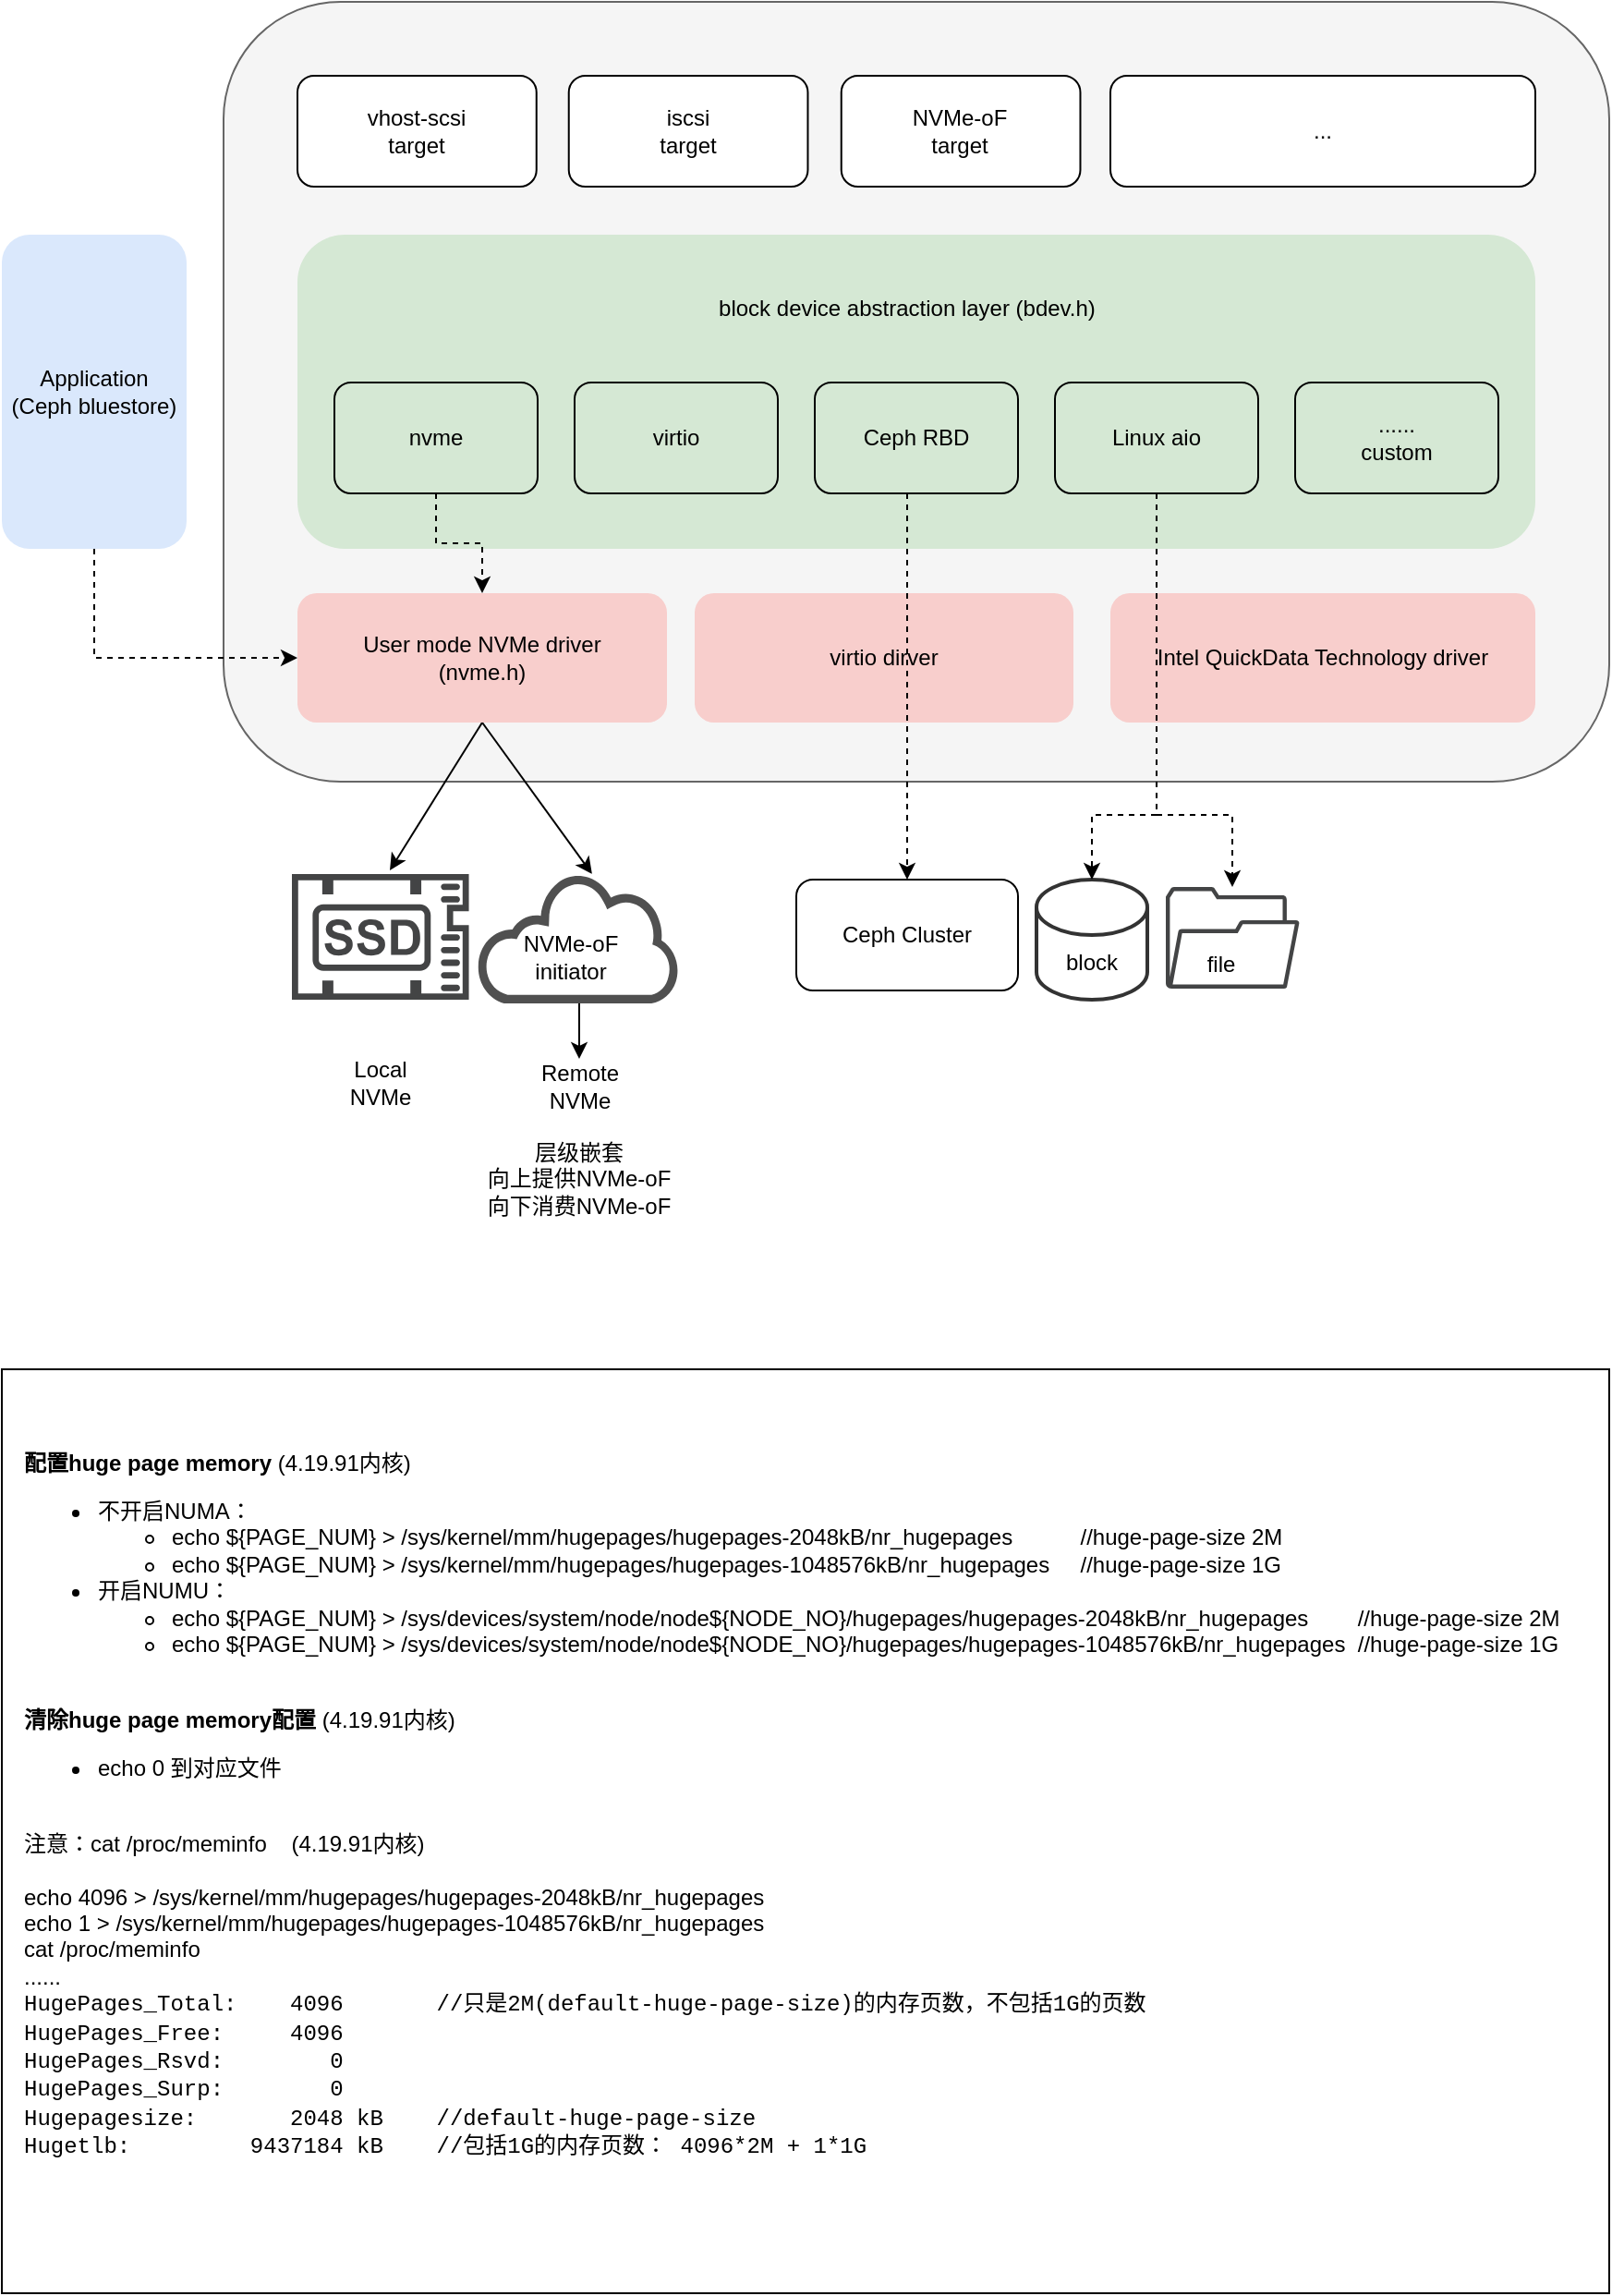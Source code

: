<mxfile version="24.0.1" type="device" pages="2">
  <diagram name="architecture" id="XyBNHwru3BwqyAiF1gi5">
    <mxGraphModel dx="991" dy="1003" grid="1" gridSize="10" guides="1" tooltips="1" connect="1" arrows="1" fold="1" page="1" pageScale="1" pageWidth="850" pageHeight="1100" math="0" shadow="0">
      <root>
        <mxCell id="0" />
        <mxCell id="1" parent="0" />
        <mxCell id="jQAvwdtzJW8u31R7sb9V-1" value="" style="rounded=1;whiteSpace=wrap;html=1;fillColor=#f5f5f5;fontColor=#333333;strokeColor=#666666;" parent="1" vertex="1">
          <mxGeometry x="1400" y="70" width="750" height="422" as="geometry" />
        </mxCell>
        <mxCell id="jQAvwdtzJW8u31R7sb9V-4" value="block" style="shape=cylinder3;whiteSpace=wrap;html=1;boundedLbl=1;backgroundOutline=1;size=15;strokeWidth=2;strokeColor=#333333;" parent="1" vertex="1">
          <mxGeometry x="1840" y="545" width="60" height="65" as="geometry" />
        </mxCell>
        <mxCell id="jQAvwdtzJW8u31R7sb9V-5" value="" style="sketch=0;pointerEvents=1;shadow=0;dashed=0;html=1;strokeColor=none;fillColor=#505050;labelPosition=center;verticalLabelPosition=bottom;outlineConnect=0;verticalAlign=top;align=center;shape=mxgraph.office.clouds.cloud;" parent="1" vertex="1">
          <mxGeometry x="1537.5" y="542" width="110" height="70" as="geometry" />
        </mxCell>
        <mxCell id="jQAvwdtzJW8u31R7sb9V-8" value="NVMe-oF&lt;br&gt;initiator" style="text;html=1;strokeColor=none;fillColor=none;align=center;verticalAlign=middle;whiteSpace=wrap;rounded=0;" parent="1" vertex="1">
          <mxGeometry x="1557.5" y="572" width="60" height="30" as="geometry" />
        </mxCell>
        <mxCell id="jQAvwdtzJW8u31R7sb9V-9" value="Remote&lt;br style=&quot;border-color: var(--border-color);&quot;&gt;NVMe" style="text;html=1;strokeColor=none;fillColor=none;align=center;verticalAlign=middle;whiteSpace=wrap;rounded=0;" parent="1" vertex="1">
          <mxGeometry x="1562.5" y="642" width="60" height="30" as="geometry" />
        </mxCell>
        <mxCell id="jQAvwdtzJW8u31R7sb9V-11" value="vhost-scsi&lt;br&gt;target" style="rounded=1;whiteSpace=wrap;html=1;" parent="1" vertex="1">
          <mxGeometry x="1440" y="110" width="129.37" height="60" as="geometry" />
        </mxCell>
        <mxCell id="jQAvwdtzJW8u31R7sb9V-18" value="" style="endArrow=classic;html=1;rounded=0;exitX=0.5;exitY=1;exitDx=0;exitDy=0;" parent="1" source="jQAvwdtzJW8u31R7sb9V-26" edge="1">
          <mxGeometry width="50" height="50" relative="1" as="geometry">
            <mxPoint x="1505" y="460" as="sourcePoint" />
            <mxPoint x="1490" y="540" as="targetPoint" />
          </mxGeometry>
        </mxCell>
        <mxCell id="jQAvwdtzJW8u31R7sb9V-20" value="" style="endArrow=classic;html=1;rounded=0;exitX=0.5;exitY=1;exitDx=0;exitDy=0;entryX=0.563;entryY=-0.001;entryDx=0;entryDy=0;entryPerimeter=0;" parent="1" source="jQAvwdtzJW8u31R7sb9V-26" target="jQAvwdtzJW8u31R7sb9V-5" edge="1">
          <mxGeometry width="50" height="50" relative="1" as="geometry">
            <mxPoint x="1505" y="460" as="sourcePoint" />
            <mxPoint x="1720" y="560" as="targetPoint" />
          </mxGeometry>
        </mxCell>
        <mxCell id="jQAvwdtzJW8u31R7sb9V-21" value="" style="endArrow=classic;html=1;rounded=0;entryX=0.5;entryY=0;entryDx=0;entryDy=0;entryPerimeter=0;" parent="1" source="jQAvwdtzJW8u31R7sb9V-5" target="jQAvwdtzJW8u31R7sb9V-9" edge="1">
          <mxGeometry width="50" height="50" relative="1" as="geometry">
            <mxPoint x="1642.5" y="662" as="sourcePoint" />
            <mxPoint x="1587.5" y="642" as="targetPoint" />
          </mxGeometry>
        </mxCell>
        <mxCell id="jQAvwdtzJW8u31R7sb9V-24" value="层级嵌套&lt;br&gt;向上提供NVMe-oF&lt;br&gt;向下消费NVMe-oF" style="text;html=1;strokeColor=none;fillColor=none;align=center;verticalAlign=middle;whiteSpace=wrap;rounded=0;" parent="1" vertex="1">
          <mxGeometry x="1500" y="692" width="185" height="30" as="geometry" />
        </mxCell>
        <mxCell id="jQAvwdtzJW8u31R7sb9V-25" value="" style="rounded=1;whiteSpace=wrap;html=1;strokeColor=none;fillColor=#d5e8d4;" parent="1" vertex="1">
          <mxGeometry x="1440" y="196" width="670" height="170" as="geometry" />
        </mxCell>
        <mxCell id="jQAvwdtzJW8u31R7sb9V-26" value="" style="rounded=1;whiteSpace=wrap;html=1;fillColor=#f8cecc;strokeColor=none;" parent="1" vertex="1">
          <mxGeometry x="1440" y="390" width="200" height="70" as="geometry" />
        </mxCell>
        <mxCell id="jQAvwdtzJW8u31R7sb9V-35" value="iscsi&lt;br&gt;target" style="rounded=1;whiteSpace=wrap;html=1;" parent="1" vertex="1">
          <mxGeometry x="1586.87" y="110" width="129.37" height="60" as="geometry" />
        </mxCell>
        <mxCell id="jQAvwdtzJW8u31R7sb9V-37" value="NVMe-oF&lt;br&gt;target" style="rounded=1;whiteSpace=wrap;html=1;" parent="1" vertex="1">
          <mxGeometry x="1734.37" y="110" width="129.37" height="60" as="geometry" />
        </mxCell>
        <mxCell id="jQAvwdtzJW8u31R7sb9V-38" value="..." style="rounded=1;whiteSpace=wrap;html=1;" parent="1" vertex="1">
          <mxGeometry x="1880" y="110" width="230" height="60" as="geometry" />
        </mxCell>
        <mxCell id="jQAvwdtzJW8u31R7sb9V-40" value="block device abstraction layer (bdev.h)" style="text;html=1;strokeColor=none;fillColor=none;align=center;verticalAlign=middle;whiteSpace=wrap;rounded=0;" parent="1" vertex="1">
          <mxGeometry x="1630" y="216" width="280" height="40" as="geometry" />
        </mxCell>
        <mxCell id="jQAvwdtzJW8u31R7sb9V-42" value="nvme" style="rounded=1;whiteSpace=wrap;html=1;fillColor=none;" parent="1" vertex="1">
          <mxGeometry x="1460" y="276" width="110" height="60" as="geometry" />
        </mxCell>
        <mxCell id="jQAvwdtzJW8u31R7sb9V-44" value="virtio" style="rounded=1;whiteSpace=wrap;html=1;fillColor=none;" parent="1" vertex="1">
          <mxGeometry x="1590" y="276" width="110" height="60" as="geometry" />
        </mxCell>
        <mxCell id="jQAvwdtzJW8u31R7sb9V-45" value="Ceph RBD" style="rounded=1;whiteSpace=wrap;html=1;fillColor=none;" parent="1" vertex="1">
          <mxGeometry x="1720" y="276" width="110" height="60" as="geometry" />
        </mxCell>
        <mxCell id="jQAvwdtzJW8u31R7sb9V-46" value="Linux aio" style="rounded=1;whiteSpace=wrap;html=1;fillColor=none;" parent="1" vertex="1">
          <mxGeometry x="1850" y="276" width="110" height="60" as="geometry" />
        </mxCell>
        <mxCell id="jQAvwdtzJW8u31R7sb9V-47" value="......&lt;br&gt;custom" style="rounded=1;whiteSpace=wrap;html=1;fillColor=none;" parent="1" vertex="1">
          <mxGeometry x="1980" y="276" width="110" height="60" as="geometry" />
        </mxCell>
        <mxCell id="jQAvwdtzJW8u31R7sb9V-49" value="User mode NVMe driver&lt;br&gt;(nvme.h)" style="text;html=1;strokeColor=none;fillColor=none;align=center;verticalAlign=middle;whiteSpace=wrap;rounded=0;" parent="1" vertex="1">
          <mxGeometry x="1460" y="405" width="160" height="40" as="geometry" />
        </mxCell>
        <mxCell id="jQAvwdtzJW8u31R7sb9V-52" value="virtio dirver" style="rounded=1;whiteSpace=wrap;html=1;fillColor=#f8cecc;strokeColor=none;" parent="1" vertex="1">
          <mxGeometry x="1655" y="390" width="205" height="70" as="geometry" />
        </mxCell>
        <mxCell id="jQAvwdtzJW8u31R7sb9V-55" value="Intel QuickData Technology driver" style="rounded=1;whiteSpace=wrap;html=1;fillColor=#f8cecc;strokeColor=none;" parent="1" vertex="1">
          <mxGeometry x="1880" y="390" width="230" height="70" as="geometry" />
        </mxCell>
        <mxCell id="jQAvwdtzJW8u31R7sb9V-56" value="Application&lt;br&gt;(Ceph bluestore)" style="rounded=1;whiteSpace=wrap;html=1;strokeColor=none;fillColor=#dae8fc;" parent="1" vertex="1">
          <mxGeometry x="1280" y="196" width="100" height="170" as="geometry" />
        </mxCell>
        <mxCell id="oO4p09B2_ZCkZRBM7xXJ-1" value="" style="endArrow=classic;html=1;rounded=0;exitX=0.5;exitY=1;exitDx=0;exitDy=0;entryX=0;entryY=0.5;entryDx=0;entryDy=0;edgeStyle=orthogonalEdgeStyle;dashed=1;" parent="1" source="jQAvwdtzJW8u31R7sb9V-56" target="jQAvwdtzJW8u31R7sb9V-26" edge="1">
          <mxGeometry width="50" height="50" relative="1" as="geometry">
            <mxPoint x="2070" y="550" as="sourcePoint" />
            <mxPoint x="2120" y="500" as="targetPoint" />
          </mxGeometry>
        </mxCell>
        <mxCell id="oO4p09B2_ZCkZRBM7xXJ-54" value="" style="endArrow=classic;html=1;rounded=0;edgeStyle=elbowEdgeStyle;entryX=0.5;entryY=0;entryDx=0;entryDy=0;dashed=1;" parent="1" source="jQAvwdtzJW8u31R7sb9V-45" target="oO4p09B2_ZCkZRBM7xXJ-55" edge="1">
          <mxGeometry width="50" height="50" relative="1" as="geometry">
            <mxPoint x="1550" y="470" as="sourcePoint" />
            <mxPoint x="1775" y="550" as="targetPoint" />
          </mxGeometry>
        </mxCell>
        <mxCell id="oO4p09B2_ZCkZRBM7xXJ-55" value="Ceph Cluster" style="rounded=1;whiteSpace=wrap;html=1;" parent="1" vertex="1">
          <mxGeometry x="1710" y="545" width="120" height="60" as="geometry" />
        </mxCell>
        <mxCell id="fuNj_pFsA5pw7erDbpY9-1" value="" style="endArrow=classic;html=1;rounded=0;exitX=0.5;exitY=1;exitDx=0;exitDy=0;entryX=0.5;entryY=0;entryDx=0;entryDy=0;edgeStyle=orthogonalEdgeStyle;dashed=1;" parent="1" source="jQAvwdtzJW8u31R7sb9V-42" target="jQAvwdtzJW8u31R7sb9V-26" edge="1">
          <mxGeometry width="50" height="50" relative="1" as="geometry">
            <mxPoint x="1340" y="376" as="sourcePoint" />
            <mxPoint x="1450" y="435" as="targetPoint" />
          </mxGeometry>
        </mxCell>
        <mxCell id="Uk5aUtqiOIjdoUGB2MI4-1" value="&lt;b&gt;配置huge page memory&amp;nbsp;&lt;/b&gt;(4.19.91内核)&lt;br&gt;&lt;ul&gt;&lt;li&gt;不开启NUMA：&lt;/li&gt;&lt;ul&gt;&lt;li&gt;echo ${PAGE_NUM} &amp;gt;&amp;nbsp;/sys/kernel/mm/hugepages/hugepages-2048kB/nr_hugepages&amp;nbsp; &amp;nbsp; &amp;nbsp; &amp;nbsp; &amp;nbsp; &amp;nbsp;//huge-page-size 2M&lt;/li&gt;&lt;li&gt;echo ${PAGE_NUM} &amp;gt;&amp;nbsp;/sys/kernel/mm/hugepages/hugepages-1048576kB/nr_hugepages&amp;nbsp; &amp;nbsp; &amp;nbsp;//huge-page-size 1G&lt;/li&gt;&lt;/ul&gt;&lt;li&gt;开启NUMU：&lt;/li&gt;&lt;ul&gt;&lt;li&gt;echo ${PAGE_NUM} &amp;gt;&amp;nbsp;/sys/devices/system/node/node${NODE_NO}/hugepages/hugepages-2048kB/nr_hugepages&amp;nbsp; &amp;nbsp; &amp;nbsp; &amp;nbsp; //huge-page-size 2M&lt;/li&gt;&lt;li&gt;echo ${PAGE_NUM} &amp;gt;&amp;nbsp;/sys/devices/system/node/node${NODE_NO}/hugepages/hugepages-1048576kB/nr_hugepages&amp;nbsp; //huge-page-size 1G&lt;/li&gt;&lt;/ul&gt;&lt;/ul&gt;&lt;br&gt;&lt;b&gt;清除huge page memory配置&amp;nbsp;&lt;/b&gt;(4.19.91内核)&lt;br&gt;&lt;ul&gt;&lt;li&gt;echo 0 到对应文件&lt;/li&gt;&lt;/ul&gt;&lt;div&gt;&lt;br&gt;&lt;/div&gt;&lt;div&gt;注意：cat /proc/meminfo&amp;nbsp; &amp;nbsp; (4.19.91内核)&lt;/div&gt;&lt;div&gt;&lt;br&gt;&lt;/div&gt;&lt;div&gt;&lt;div&gt;echo 4096 &amp;gt; /sys/kernel/mm/hugepages/hugepages-2048kB/nr_hugepages&lt;/div&gt;&lt;div&gt;echo 1 &amp;gt; /sys/kernel/mm/hugepages/hugepages-1048576kB/nr_hugepages&lt;/div&gt;&lt;/div&gt;&lt;div&gt;cat /proc/meminfo&lt;br&gt;&lt;/div&gt;&lt;div&gt;......&lt;/div&gt;&lt;div&gt;&lt;div&gt;&lt;font face=&quot;Courier New&quot;&gt;HugePages_Total:&amp;nbsp; &amp;nbsp; 4096&amp;nbsp; &amp;nbsp; &amp;nbsp; &amp;nbsp;//只是2M(default-huge-page-size)的内存页数，不包括1G的页数&lt;/font&gt;&lt;/div&gt;&lt;div&gt;&lt;font face=&quot;Courier New&quot;&gt;HugePages_Free:&amp;nbsp; &amp;nbsp; &amp;nbsp;4096&lt;/font&gt;&lt;/div&gt;&lt;div&gt;&lt;font face=&quot;Courier New&quot;&gt;HugePages_Rsvd:&amp;nbsp; &amp;nbsp; &amp;nbsp; &amp;nbsp; 0&lt;/font&gt;&lt;/div&gt;&lt;div&gt;&lt;font face=&quot;Courier New&quot;&gt;HugePages_Surp:&amp;nbsp; &amp;nbsp; &amp;nbsp; &amp;nbsp; 0&lt;/font&gt;&lt;/div&gt;&lt;div&gt;&lt;font face=&quot;Courier New&quot;&gt;Hugepagesize:&amp;nbsp; &amp;nbsp; &amp;nbsp; &amp;nbsp;2048 kB&amp;nbsp; &amp;nbsp; //default-huge-page-size&lt;/font&gt;&lt;/div&gt;&lt;div&gt;&lt;font face=&quot;Courier New&quot;&gt;Hugetlb:&amp;nbsp; &amp;nbsp; &amp;nbsp; &amp;nbsp; &amp;nbsp;9437184 kB&amp;nbsp; &amp;nbsp; //包括1G的内存页数： 4096*2M + 1*1G&lt;/font&gt;&lt;/div&gt;&lt;/div&gt;&lt;div&gt;&lt;br&gt;&lt;/div&gt;&lt;div&gt;&lt;br&gt;&lt;/div&gt;" style="text;html=1;align=left;verticalAlign=middle;whiteSpace=wrap;rounded=0;spacingLeft=10;spacingRight=10;fillColor=default;strokeColor=default;" parent="1" vertex="1">
          <mxGeometry x="1280" y="810" width="870" height="500" as="geometry" />
        </mxCell>
        <mxCell id="jdJbd6jIOT8DpHy5ztZX-1" value="" style="sketch=0;pointerEvents=1;shadow=0;dashed=0;html=1;strokeColor=none;fillColor=#434445;aspect=fixed;labelPosition=center;verticalLabelPosition=bottom;verticalAlign=top;align=center;outlineConnect=0;shape=mxgraph.vvd.ssd;" parent="1" vertex="1">
          <mxGeometry x="1437" y="542" width="95.77" height="68" as="geometry" />
        </mxCell>
        <mxCell id="jdJbd6jIOT8DpHy5ztZX-2" value="Local&lt;br style=&quot;border-color: var(--border-color);&quot;&gt;NVMe" style="text;html=1;strokeColor=none;fillColor=none;align=center;verticalAlign=middle;whiteSpace=wrap;rounded=0;" parent="1" vertex="1">
          <mxGeometry x="1454.89" y="640" width="60" height="30" as="geometry" />
        </mxCell>
        <mxCell id="jdJbd6jIOT8DpHy5ztZX-3" value="" style="sketch=0;pointerEvents=1;shadow=0;dashed=0;html=1;strokeColor=none;fillColor=#434445;aspect=fixed;labelPosition=center;verticalLabelPosition=bottom;verticalAlign=top;align=center;outlineConnect=0;shape=mxgraph.vvd.folder;" parent="1" vertex="1">
          <mxGeometry x="1910" y="549" width="72.37" height="55" as="geometry" />
        </mxCell>
        <mxCell id="jdJbd6jIOT8DpHy5ztZX-4" value="file" style="text;html=1;strokeColor=none;fillColor=none;align=center;verticalAlign=middle;whiteSpace=wrap;rounded=0;" parent="1" vertex="1">
          <mxGeometry x="1910" y="576" width="60" height="30" as="geometry" />
        </mxCell>
        <mxCell id="jdJbd6jIOT8DpHy5ztZX-5" value="" style="endArrow=classic;html=1;rounded=0;entryX=0.5;entryY=0;entryDx=0;entryDy=0;dashed=1;exitX=0.5;exitY=1;exitDx=0;exitDy=0;entryPerimeter=0;edgeStyle=orthogonalEdgeStyle;" parent="1" source="jQAvwdtzJW8u31R7sb9V-46" target="jQAvwdtzJW8u31R7sb9V-4" edge="1">
          <mxGeometry width="50" height="50" relative="1" as="geometry">
            <mxPoint x="1780" y="346" as="sourcePoint" />
            <mxPoint x="1780" y="555" as="targetPoint" />
            <Array as="points">
              <mxPoint x="1905" y="510" />
              <mxPoint x="1870" y="510" />
            </Array>
          </mxGeometry>
        </mxCell>
        <mxCell id="jdJbd6jIOT8DpHy5ztZX-7" value="" style="endArrow=classic;html=1;rounded=0;dashed=1;exitX=0.5;exitY=1;exitDx=0;exitDy=0;edgeStyle=orthogonalEdgeStyle;" parent="1" source="jQAvwdtzJW8u31R7sb9V-46" target="jdJbd6jIOT8DpHy5ztZX-3" edge="1">
          <mxGeometry width="50" height="50" relative="1" as="geometry">
            <mxPoint x="1915" y="346" as="sourcePoint" />
            <mxPoint x="1890" y="555" as="targetPoint" />
            <Array as="points">
              <mxPoint x="1905" y="510" />
              <mxPoint x="1946" y="510" />
            </Array>
          </mxGeometry>
        </mxCell>
      </root>
    </mxGraphModel>
  </diagram>
  <diagram id="omwO8BtV0jNFLWCJP-mY" name="blobstore">
    <mxGraphModel dx="1841" dy="1003" grid="1" gridSize="10" guides="1" tooltips="1" connect="1" arrows="1" fold="1" page="1" pageScale="1" pageWidth="850" pageHeight="1100" math="0" shadow="0">
      <root>
        <mxCell id="0" />
        <mxCell id="1" parent="0" />
        <mxCell id="H0AF4hpWSm9VQbI21vZp-1" value="&lt;ol&gt;&lt;li&gt;&lt;font style=&quot;font-size: 14px;&quot;&gt;Blobstore是Filesystem的替代品：方便上层应用（例如MySQL, RocksDB, ）使用block device.&lt;/font&gt;&lt;/li&gt;&lt;li&gt;&lt;font style=&quot;font-size: 14px;&quot;&gt;不是通用的Filesystem，也不兼容POSIX标准；&lt;/font&gt;&lt;/li&gt;&lt;li&gt;&lt;span style=&quot;background-color: rgb(255, 255, 255);&quot;&gt;&lt;font style=&quot;font-size: 14px;&quot;&gt;allow asynchronous, uncached, parallel reads and writes to groups of blocks (called blobs) on a block device.&lt;/font&gt;&lt;/span&gt;&lt;br&gt;&lt;/li&gt;&lt;li&gt;&lt;span style=&quot;background-color: rgb(255, 255, 255);&quot;&gt;&lt;font style=&quot;font-size: 14px;&quot;&gt;designed primarily to run on &quot;next generation&quot; media, which means the device supports fast random reads and writes, with no required background garbage collection. However, in practice the design will run well on NAND too.&lt;br&gt;&lt;/font&gt;&lt;/span&gt;&lt;/li&gt;&lt;li&gt;&lt;span style=&quot;font-size: 14px; background-color: rgb(255, 255, 255);&quot;&gt;Atomicity:&amp;nbsp;&lt;/span&gt;&lt;span style=&quot;font-size: 14px; background-color: initial;&quot;&gt;persistent, power-fail safe&lt;/span&gt;&lt;/li&gt;&lt;ul&gt;&lt;li&gt;&lt;font style=&quot;font-size: 14px;&quot;&gt;&lt;font style=&quot;&quot;&gt;数据写操作：&lt;/font&gt;page原子，power-fail时，一个page要么是新版本要么是老版本，不可能是中间状态。所以若更新在一个page内，肯定是原子的。&lt;/font&gt;&lt;/li&gt;&lt;li&gt;&lt;font style=&quot;font-size: 14px;&quot;&gt;blob meta (xattr, size)更新：原子；但需要上层application显示地调用sync(或者等到blobstore unload)；&lt;/font&gt;&lt;/li&gt;&lt;li&gt;&lt;font style=&quot;font-size: 14px;&quot;&gt;blobstore meta更新：不需显示调用sync；等到blobstore unload时sync；即使unload时没有成功sync，也不会引起不一致，下次load时校正(因此下次load更耗时)&lt;/font&gt;&lt;/li&gt;&lt;/ul&gt;&lt;/ol&gt;" style="text;html=1;align=left;verticalAlign=middle;whiteSpace=wrap;rounded=0;strokeColor=none;dashed=1;" parent="1" vertex="1">
          <mxGeometry x="40" y="30" width="820" height="290" as="geometry" />
        </mxCell>
        <mxCell id="zg2RTE4rjxN_28-2KME1-99" value="" style="group" vertex="1" connectable="0" parent="1">
          <mxGeometry x="40" y="360" width="820" height="802" as="geometry" />
        </mxCell>
        <mxCell id="zg2RTE4rjxN_28-2KME1-90" value="" style="group" vertex="1" connectable="0" parent="zg2RTE4rjxN_28-2KME1-99">
          <mxGeometry y="125" width="820" height="677" as="geometry" />
        </mxCell>
        <mxCell id="zg2RTE4rjxN_28-2KME1-2" value="block" style="shape=cylinder3;whiteSpace=wrap;html=1;boundedLbl=1;backgroundOutline=1;size=15;strokeWidth=2;strokeColor=#333333;" vertex="1" parent="zg2RTE4rjxN_28-2KME1-90">
          <mxGeometry x="550" y="500" width="60" height="65" as="geometry" />
        </mxCell>
        <mxCell id="zg2RTE4rjxN_28-2KME1-3" value="" style="sketch=0;pointerEvents=1;shadow=0;dashed=0;html=1;strokeColor=none;fillColor=#505050;labelPosition=center;verticalLabelPosition=bottom;outlineConnect=0;verticalAlign=top;align=center;shape=mxgraph.office.clouds.cloud;" vertex="1" parent="zg2RTE4rjxN_28-2KME1-90">
          <mxGeometry x="190" y="489" width="110" height="70" as="geometry" />
        </mxCell>
        <mxCell id="zg2RTE4rjxN_28-2KME1-4" value="NVMe-oF&lt;br&gt;initiator" style="text;html=1;strokeColor=none;fillColor=none;align=center;verticalAlign=middle;whiteSpace=wrap;rounded=0;" vertex="1" parent="zg2RTE4rjxN_28-2KME1-90">
          <mxGeometry x="267.5" y="527" width="60" height="30" as="geometry" />
        </mxCell>
        <mxCell id="zg2RTE4rjxN_28-2KME1-5" value="Remote&lt;br style=&quot;border-color: var(--border-color);&quot;&gt;NVMe" style="text;html=1;strokeColor=none;fillColor=none;align=center;verticalAlign=middle;whiteSpace=wrap;rounded=0;" vertex="1" parent="zg2RTE4rjxN_28-2KME1-90">
          <mxGeometry x="215" y="597" width="60" height="30" as="geometry" />
        </mxCell>
        <mxCell id="zg2RTE4rjxN_28-2KME1-7" value="" style="endArrow=classic;html=1;rounded=0;exitX=0.5;exitY=1;exitDx=0;exitDy=0;" edge="1" parent="zg2RTE4rjxN_28-2KME1-90" source="zg2RTE4rjxN_28-2KME1-12">
          <mxGeometry width="50" height="50" relative="1" as="geometry">
            <mxPoint x="215" y="415" as="sourcePoint" />
            <mxPoint x="120" y="485" as="targetPoint" />
          </mxGeometry>
        </mxCell>
        <mxCell id="zg2RTE4rjxN_28-2KME1-8" value="" style="endArrow=classic;html=1;rounded=0;exitX=0.5;exitY=1;exitDx=0;exitDy=0;entryX=0.563;entryY=-0.001;entryDx=0;entryDy=0;entryPerimeter=0;" edge="1" parent="zg2RTE4rjxN_28-2KME1-90" source="zg2RTE4rjxN_28-2KME1-12" target="zg2RTE4rjxN_28-2KME1-3">
          <mxGeometry width="50" height="50" relative="1" as="geometry">
            <mxPoint x="215" y="415" as="sourcePoint" />
            <mxPoint x="430" y="515" as="targetPoint" />
          </mxGeometry>
        </mxCell>
        <mxCell id="zg2RTE4rjxN_28-2KME1-9" value="" style="endArrow=classic;html=1;rounded=0;entryX=0.5;entryY=0;entryDx=0;entryDy=0;entryPerimeter=0;" edge="1" parent="zg2RTE4rjxN_28-2KME1-90" source="zg2RTE4rjxN_28-2KME1-3" target="zg2RTE4rjxN_28-2KME1-5">
          <mxGeometry width="50" height="50" relative="1" as="geometry">
            <mxPoint x="352.5" y="617" as="sourcePoint" />
            <mxPoint x="297.5" y="597" as="targetPoint" />
          </mxGeometry>
        </mxCell>
        <mxCell id="zg2RTE4rjxN_28-2KME1-10" value="层级嵌套&lt;br&gt;向上提供NVMe-oF&lt;br&gt;向下消费NVMe-oF" style="text;html=1;strokeColor=none;fillColor=none;align=center;verticalAlign=middle;whiteSpace=wrap;rounded=0;" vertex="1" parent="zg2RTE4rjxN_28-2KME1-90">
          <mxGeometry x="152.5" y="647" width="185" height="30" as="geometry" />
        </mxCell>
        <mxCell id="zg2RTE4rjxN_28-2KME1-11" value="" style="rounded=1;whiteSpace=wrap;html=1;strokeColor=none;fillColor=#d5e8d4;" vertex="1" parent="zg2RTE4rjxN_28-2KME1-90">
          <mxGeometry x="150" y="151" width="670" height="170" as="geometry" />
        </mxCell>
        <mxCell id="zg2RTE4rjxN_28-2KME1-12" value="" style="rounded=1;whiteSpace=wrap;html=1;fillColor=#f8cecc;strokeColor=none;" vertex="1" parent="zg2RTE4rjxN_28-2KME1-90">
          <mxGeometry y="345" width="350" height="70" as="geometry" />
        </mxCell>
        <mxCell id="zg2RTE4rjxN_28-2KME1-16" value="block device abstraction layer (bdev.h)" style="text;html=1;strokeColor=none;fillColor=none;align=center;verticalAlign=middle;whiteSpace=wrap;rounded=0;" vertex="1" parent="zg2RTE4rjxN_28-2KME1-90">
          <mxGeometry x="340" y="171" width="280" height="40" as="geometry" />
        </mxCell>
        <mxCell id="zg2RTE4rjxN_28-2KME1-17" value="nvme" style="rounded=1;whiteSpace=wrap;html=1;fillColor=none;" vertex="1" parent="zg2RTE4rjxN_28-2KME1-90">
          <mxGeometry x="170" y="231" width="110" height="60" as="geometry" />
        </mxCell>
        <mxCell id="zg2RTE4rjxN_28-2KME1-18" value="virtio" style="rounded=1;whiteSpace=wrap;html=1;fillColor=none;" vertex="1" parent="zg2RTE4rjxN_28-2KME1-90">
          <mxGeometry x="300" y="231" width="110" height="60" as="geometry" />
        </mxCell>
        <mxCell id="zg2RTE4rjxN_28-2KME1-19" value="Ceph RBD" style="rounded=1;whiteSpace=wrap;html=1;fillColor=none;" vertex="1" parent="zg2RTE4rjxN_28-2KME1-90">
          <mxGeometry x="430" y="231" width="110" height="60" as="geometry" />
        </mxCell>
        <mxCell id="zg2RTE4rjxN_28-2KME1-20" value="Linux aio" style="rounded=1;whiteSpace=wrap;html=1;fillColor=none;" vertex="1" parent="zg2RTE4rjxN_28-2KME1-90">
          <mxGeometry x="560" y="231" width="110" height="60" as="geometry" />
        </mxCell>
        <mxCell id="zg2RTE4rjxN_28-2KME1-21" value="......&lt;br&gt;custom" style="rounded=1;whiteSpace=wrap;html=1;fillColor=none;" vertex="1" parent="zg2RTE4rjxN_28-2KME1-90">
          <mxGeometry x="690" y="231" width="110" height="60" as="geometry" />
        </mxCell>
        <mxCell id="zg2RTE4rjxN_28-2KME1-22" value="User mode NVMe driver&lt;br&gt;(nvme.h)" style="text;html=1;strokeColor=none;fillColor=none;align=center;verticalAlign=middle;whiteSpace=wrap;rounded=0;" vertex="1" parent="zg2RTE4rjxN_28-2KME1-90">
          <mxGeometry x="95" y="360" width="160" height="40" as="geometry" />
        </mxCell>
        <mxCell id="zg2RTE4rjxN_28-2KME1-23" value="virtio dirver" style="rounded=1;whiteSpace=wrap;html=1;fillColor=#f8cecc;strokeColor=none;" vertex="1" parent="zg2RTE4rjxN_28-2KME1-90">
          <mxGeometry x="365" y="345" width="205" height="70" as="geometry" />
        </mxCell>
        <mxCell id="zg2RTE4rjxN_28-2KME1-24" value="Intel QuickData Technology driver" style="rounded=1;whiteSpace=wrap;html=1;fillColor=#f8cecc;strokeColor=none;" vertex="1" parent="zg2RTE4rjxN_28-2KME1-90">
          <mxGeometry x="590" y="345" width="230" height="70" as="geometry" />
        </mxCell>
        <mxCell id="zg2RTE4rjxN_28-2KME1-27" value="" style="endArrow=classic;html=1;rounded=0;edgeStyle=elbowEdgeStyle;entryX=0.5;entryY=0;entryDx=0;entryDy=0;dashed=1;" edge="1" parent="zg2RTE4rjxN_28-2KME1-90" source="zg2RTE4rjxN_28-2KME1-19" target="zg2RTE4rjxN_28-2KME1-28">
          <mxGeometry width="50" height="50" relative="1" as="geometry">
            <mxPoint x="260" y="425" as="sourcePoint" />
            <mxPoint x="485" y="505" as="targetPoint" />
          </mxGeometry>
        </mxCell>
        <mxCell id="zg2RTE4rjxN_28-2KME1-28" value="Ceph Cluster" style="rounded=1;whiteSpace=wrap;html=1;" vertex="1" parent="zg2RTE4rjxN_28-2KME1-90">
          <mxGeometry x="420" y="500" width="120" height="60" as="geometry" />
        </mxCell>
        <mxCell id="zg2RTE4rjxN_28-2KME1-29" value="" style="endArrow=classic;html=1;rounded=0;exitX=0.5;exitY=1;exitDx=0;exitDy=0;entryX=0.641;entryY=-0.049;entryDx=0;entryDy=0;dashed=1;entryPerimeter=0;" edge="1" parent="zg2RTE4rjxN_28-2KME1-90" source="zg2RTE4rjxN_28-2KME1-17" target="zg2RTE4rjxN_28-2KME1-12">
          <mxGeometry width="50" height="50" relative="1" as="geometry">
            <mxPoint x="50" y="331" as="sourcePoint" />
            <mxPoint x="160" y="390" as="targetPoint" />
          </mxGeometry>
        </mxCell>
        <mxCell id="zg2RTE4rjxN_28-2KME1-30" value="" style="sketch=0;pointerEvents=1;shadow=0;dashed=0;html=1;strokeColor=none;fillColor=#434445;aspect=fixed;labelPosition=center;verticalLabelPosition=bottom;verticalAlign=top;align=center;outlineConnect=0;shape=mxgraph.vvd.ssd;" vertex="1" parent="zg2RTE4rjxN_28-2KME1-90">
          <mxGeometry x="70" y="496" width="95.77" height="68" as="geometry" />
        </mxCell>
        <mxCell id="zg2RTE4rjxN_28-2KME1-31" value="Local&lt;br style=&quot;border-color: var(--border-color);&quot;&gt;NVMe" style="text;html=1;strokeColor=none;fillColor=none;align=center;verticalAlign=middle;whiteSpace=wrap;rounded=0;" vertex="1" parent="zg2RTE4rjxN_28-2KME1-90">
          <mxGeometry x="87.88" y="575" width="60" height="30" as="geometry" />
        </mxCell>
        <mxCell id="zg2RTE4rjxN_28-2KME1-32" value="" style="sketch=0;pointerEvents=1;shadow=0;dashed=0;html=1;strokeColor=none;fillColor=#434445;aspect=fixed;labelPosition=center;verticalLabelPosition=bottom;verticalAlign=top;align=center;outlineConnect=0;shape=mxgraph.vvd.folder;" vertex="1" parent="zg2RTE4rjxN_28-2KME1-90">
          <mxGeometry x="620" y="504" width="72.37" height="55" as="geometry" />
        </mxCell>
        <mxCell id="zg2RTE4rjxN_28-2KME1-33" value="file" style="text;html=1;strokeColor=none;fillColor=none;align=center;verticalAlign=middle;whiteSpace=wrap;rounded=0;" vertex="1" parent="zg2RTE4rjxN_28-2KME1-90">
          <mxGeometry x="620" y="531" width="60" height="30" as="geometry" />
        </mxCell>
        <mxCell id="zg2RTE4rjxN_28-2KME1-34" value="" style="endArrow=classic;html=1;rounded=0;entryX=0.5;entryY=0;entryDx=0;entryDy=0;dashed=1;exitX=0.5;exitY=1;exitDx=0;exitDy=0;entryPerimeter=0;edgeStyle=orthogonalEdgeStyle;" edge="1" parent="zg2RTE4rjxN_28-2KME1-90" source="zg2RTE4rjxN_28-2KME1-20" target="zg2RTE4rjxN_28-2KME1-2">
          <mxGeometry width="50" height="50" relative="1" as="geometry">
            <mxPoint x="490" y="301" as="sourcePoint" />
            <mxPoint x="490" y="510" as="targetPoint" />
            <Array as="points">
              <mxPoint x="615" y="465" />
              <mxPoint x="580" y="465" />
            </Array>
          </mxGeometry>
        </mxCell>
        <mxCell id="zg2RTE4rjxN_28-2KME1-35" value="" style="endArrow=classic;html=1;rounded=0;dashed=1;exitX=0.5;exitY=1;exitDx=0;exitDy=0;edgeStyle=orthogonalEdgeStyle;" edge="1" parent="zg2RTE4rjxN_28-2KME1-90" source="zg2RTE4rjxN_28-2KME1-20" target="zg2RTE4rjxN_28-2KME1-32">
          <mxGeometry width="50" height="50" relative="1" as="geometry">
            <mxPoint x="625" y="301" as="sourcePoint" />
            <mxPoint x="600" y="510" as="targetPoint" />
            <Array as="points">
              <mxPoint x="615" y="465" />
              <mxPoint x="656" y="465" />
            </Array>
          </mxGeometry>
        </mxCell>
        <mxCell id="zg2RTE4rjxN_28-2KME1-87" value="&lt;font style=&quot;font-size: 14px;&quot; color=&quot;#ffffff&quot;&gt;blobstore&lt;/font&gt;" style="rounded=1;whiteSpace=wrap;html=1;fillColor=#990000;strokeColor=none;" vertex="1" parent="zg2RTE4rjxN_28-2KME1-90">
          <mxGeometry y="-5" width="820" height="80" as="geometry" />
        </mxCell>
        <mxCell id="zg2RTE4rjxN_28-2KME1-88" value="" style="endArrow=classic;html=1;rounded=0;exitX=0.5;exitY=1;exitDx=0;exitDy=0;dashed=1;" edge="1" parent="zg2RTE4rjxN_28-2KME1-90" source="zg2RTE4rjxN_28-2KME1-87">
          <mxGeometry width="50" height="50" relative="1" as="geometry">
            <mxPoint x="420" y="215" as="sourcePoint" />
            <mxPoint x="410" y="145" as="targetPoint" />
          </mxGeometry>
        </mxCell>
        <mxCell id="zg2RTE4rjxN_28-2KME1-89" value="" style="endArrow=classic;html=1;rounded=0;exitX=0.5;exitY=1;exitDx=0;exitDy=0;entryX=0.25;entryY=0;entryDx=0;entryDy=0;edgeStyle=orthogonalEdgeStyle;dashed=1;" edge="1" parent="zg2RTE4rjxN_28-2KME1-90" source="zg2RTE4rjxN_28-2KME1-87" target="zg2RTE4rjxN_28-2KME1-12">
          <mxGeometry width="50" height="50" relative="1" as="geometry">
            <mxPoint x="420" y="215" as="sourcePoint" />
            <mxPoint x="470" y="165" as="targetPoint" />
            <Array as="points">
              <mxPoint x="410" y="115" />
              <mxPoint x="88" y="115" />
            </Array>
          </mxGeometry>
        </mxCell>
        <mxCell id="zg2RTE4rjxN_28-2KME1-91" value="RocksDB" style="rounded=1;whiteSpace=wrap;html=1;fillColor=#dae8fc;strokeColor=none;" vertex="1" parent="zg2RTE4rjxN_28-2KME1-99">
          <mxGeometry width="240" height="70" as="geometry" />
        </mxCell>
        <mxCell id="zg2RTE4rjxN_28-2KME1-92" value="MySQL" style="rounded=1;whiteSpace=wrap;html=1;fillColor=#dae8fc;strokeColor=none;" vertex="1" parent="zg2RTE4rjxN_28-2KME1-99">
          <mxGeometry x="290" width="240" height="70" as="geometry" />
        </mxCell>
        <mxCell id="zg2RTE4rjxN_28-2KME1-93" value="..." style="rounded=1;whiteSpace=wrap;html=1;fillColor=#dae8fc;strokeColor=none;" vertex="1" parent="zg2RTE4rjxN_28-2KME1-99">
          <mxGeometry x="580" width="240" height="70" as="geometry" />
        </mxCell>
        <mxCell id="zg2RTE4rjxN_28-2KME1-95" value="" style="endArrow=classic;html=1;rounded=0;exitX=0.5;exitY=1;exitDx=0;exitDy=0;dashed=1;" edge="1" parent="zg2RTE4rjxN_28-2KME1-99">
          <mxGeometry width="50" height="50" relative="1" as="geometry">
            <mxPoint x="120" y="69" as="sourcePoint" />
            <mxPoint x="120" y="119" as="targetPoint" />
          </mxGeometry>
        </mxCell>
        <mxCell id="zg2RTE4rjxN_28-2KME1-97" value="" style="endArrow=classic;html=1;rounded=0;exitX=0.5;exitY=1;exitDx=0;exitDy=0;dashed=1;" edge="1" parent="zg2RTE4rjxN_28-2KME1-99">
          <mxGeometry width="50" height="50" relative="1" as="geometry">
            <mxPoint x="400" y="70" as="sourcePoint" />
            <mxPoint x="400" y="120" as="targetPoint" />
          </mxGeometry>
        </mxCell>
        <mxCell id="zg2RTE4rjxN_28-2KME1-98" value="" style="endArrow=classic;html=1;rounded=0;exitX=0.5;exitY=1;exitDx=0;exitDy=0;dashed=1;" edge="1" parent="zg2RTE4rjxN_28-2KME1-99">
          <mxGeometry width="50" height="50" relative="1" as="geometry">
            <mxPoint x="699.5" y="70" as="sourcePoint" />
            <mxPoint x="699.5" y="120" as="targetPoint" />
          </mxGeometry>
        </mxCell>
        <mxCell id="zg2RTE4rjxN_28-2KME1-100" value="" style="group" vertex="1" connectable="0" parent="1">
          <mxGeometry x="40" y="1290" width="1240" height="1000" as="geometry" />
        </mxCell>
        <mxCell id="Z8Pr5KRUKzh0HQ0BaRfB-90" value="" style="rounded=1;whiteSpace=wrap;html=1;container=0;fillColor=#FFCCCC;strokeColor=none;" vertex="1" parent="zg2RTE4rjxN_28-2KME1-100">
          <mxGeometry width="1240" height="1000" as="geometry" />
        </mxCell>
        <mxCell id="Z8Pr5KRUKzh0HQ0BaRfB-51" value="" style="group;fillColor=#7EA6E0;container=0;" vertex="1" connectable="0" parent="zg2RTE4rjxN_28-2KME1-100">
          <mxGeometry x="40" y="270" width="1160" height="180" as="geometry" />
        </mxCell>
        <mxCell id="Z8Pr5KRUKzh0HQ0BaRfB-52" value="" style="group;fillColor=#7EA6E0;container=0;" vertex="1" connectable="0" parent="zg2RTE4rjxN_28-2KME1-100">
          <mxGeometry x="40" y="520" width="1160" height="180" as="geometry" />
        </mxCell>
        <mxCell id="Z8Pr5KRUKzh0HQ0BaRfB-72" value="" style="rounded=0;whiteSpace=wrap;html=1;fillColor=#7EA6E0;strokeColor=none;strokeWidth=1;fontColor=#ffffff;container=0;" vertex="1" parent="zg2RTE4rjxN_28-2KME1-100">
          <mxGeometry x="40" y="760" width="1160" height="180" as="geometry" />
        </mxCell>
        <mxCell id="Z8Pr5KRUKzh0HQ0BaRfB-89" value="&lt;font color=&quot;#ffffff&quot;&gt;blob ...&lt;/font&gt;" style="text;html=1;align=center;verticalAlign=middle;whiteSpace=wrap;rounded=0;container=0;" vertex="1" parent="zg2RTE4rjxN_28-2KME1-100">
          <mxGeometry x="590" y="780" width="60" height="30" as="geometry" />
        </mxCell>
        <mxCell id="Z8Pr5KRUKzh0HQ0BaRfB-91" value="xattrs (key val pairs)&lt;div&gt;&lt;br&gt;&lt;/div&gt;&lt;div&gt;&lt;br&gt;&lt;/div&gt;&lt;div&gt;&lt;br&gt;&lt;/div&gt;&lt;div&gt;&lt;br&gt;&lt;/div&gt;&lt;div&gt;&lt;br&gt;&lt;/div&gt;" style="rounded=0;whiteSpace=wrap;html=1;fillColor=#a0522d;fontColor=#ffffff;strokeColor=none;container=0;" vertex="1" parent="zg2RTE4rjxN_28-2KME1-100">
          <mxGeometry x="40" y="80" width="1161" height="140" as="geometry" />
        </mxCell>
        <mxCell id="Z8Pr5KRUKzh0HQ0BaRfB-92" value="blobstore&lt;div&gt;xattrs&lt;/div&gt;" style="rounded=1;whiteSpace=wrap;html=1;fillColor=#a20025;fontColor=#ffffff;strokeColor=none;container=0;" vertex="1" parent="zg2RTE4rjxN_28-2KME1-100">
          <mxGeometry x="221" y="140" width="120" height="60" as="geometry" />
        </mxCell>
        <mxCell id="Z8Pr5KRUKzh0HQ0BaRfB-93" value="blob-0&lt;div&gt;&lt;span style=&quot;background-color: initial;&quot;&gt;xattrs&lt;/span&gt;&lt;/div&gt;" style="rounded=1;whiteSpace=wrap;html=1;fillColor=#7EA6E0;fontColor=#ffffff;strokeColor=none;container=0;" vertex="1" parent="zg2RTE4rjxN_28-2KME1-100">
          <mxGeometry x="431" y="140" width="120" height="60" as="geometry" />
        </mxCell>
        <mxCell id="Z8Pr5KRUKzh0HQ0BaRfB-95" value="blob-1&lt;div&gt;&lt;span style=&quot;background-color: initial;&quot;&gt;xattrs&lt;/span&gt;&lt;/div&gt;" style="rounded=1;whiteSpace=wrap;html=1;fillColor=#7EA6E0;fontColor=#ffffff;strokeColor=none;container=0;" vertex="1" parent="zg2RTE4rjxN_28-2KME1-100">
          <mxGeometry x="571" y="140" width="120" height="60" as="geometry" />
        </mxCell>
        <mxCell id="Z8Pr5KRUKzh0HQ0BaRfB-96" value="......" style="rounded=1;whiteSpace=wrap;html=1;fillColor=#7EA6E0;fontColor=#ffffff;strokeColor=none;container=0;" vertex="1" parent="zg2RTE4rjxN_28-2KME1-100">
          <mxGeometry x="711" y="140" width="120" height="60" as="geometry" />
        </mxCell>
        <mxCell id="Z8Pr5KRUKzh0HQ0BaRfB-97" value="blob-X&lt;div&gt;&lt;span style=&quot;background-color: initial;&quot;&gt;xattrs&lt;/span&gt;&lt;/div&gt;" style="rounded=1;whiteSpace=wrap;html=1;fillColor=#7EA6E0;fontColor=#ffffff;strokeColor=none;container=0;" vertex="1" parent="zg2RTE4rjxN_28-2KME1-100">
          <mxGeometry x="851" y="140" width="120" height="60" as="geometry" />
        </mxCell>
        <mxCell id="Z8Pr5KRUKzh0HQ0BaRfB-98" value="blobstore&lt;div&gt;(on block dev)&lt;/div&gt;" style="text;html=1;align=center;verticalAlign=middle;whiteSpace=wrap;rounded=0;container=0;" vertex="1" parent="zg2RTE4rjxN_28-2KME1-100">
          <mxGeometry x="574.75" y="20" width="90.5" height="30" as="geometry" />
        </mxCell>
        <mxCell id="Z8Pr5KRUKzh0HQ0BaRfB-31" value="" style="rounded=0;whiteSpace=wrap;html=1;fillColor=#7EA6E0;strokeColor=none;strokeWidth=1;fontColor=#ffffff;container=0;" vertex="1" parent="zg2RTE4rjxN_28-2KME1-100">
          <mxGeometry x="40" y="270" width="1160" height="180" as="geometry" />
        </mxCell>
        <mxCell id="Z8Pr5KRUKzh0HQ0BaRfB-16" value="" style="group;fillColor=#000066;fontColor=#ffffff;strokeColor=none;container=0;" vertex="1" connectable="0" parent="zg2RTE4rjxN_28-2KME1-100">
          <mxGeometry x="55" y="320" width="370" height="110" as="geometry" />
        </mxCell>
        <mxCell id="Z8Pr5KRUKzh0HQ0BaRfB-17" value="" style="group;fillColor=#000066;fontColor=#ffffff;strokeColor=none;container=0;" vertex="1" connectable="0" parent="zg2RTE4rjxN_28-2KME1-100">
          <mxGeometry x="435" y="320" width="370" height="110" as="geometry" />
        </mxCell>
        <mxCell id="Z8Pr5KRUKzh0HQ0BaRfB-24" value="" style="group;fillColor=#000066;fontColor=#ffffff;strokeColor=none;container=0;" vertex="1" connectable="0" parent="zg2RTE4rjxN_28-2KME1-100">
          <mxGeometry x="815" y="320" width="370" height="110" as="geometry" />
        </mxCell>
        <mxCell id="Z8Pr5KRUKzh0HQ0BaRfB-32" value="&lt;font color=&quot;#ffffff&quot;&gt;blob-0&lt;/font&gt;" style="text;html=1;align=center;verticalAlign=middle;whiteSpace=wrap;rounded=0;container=0;" vertex="1" parent="zg2RTE4rjxN_28-2KME1-100">
          <mxGeometry x="590" y="280" width="60" height="30" as="geometry" />
        </mxCell>
        <mxCell id="Z8Pr5KRUKzh0HQ0BaRfB-8" value="" style="rounded=0;whiteSpace=wrap;html=1;fillColor=#4D9900;strokeColor=none;container=0;" vertex="1" parent="zg2RTE4rjxN_28-2KME1-100">
          <mxGeometry x="55" y="320" width="370" height="110" as="geometry" />
        </mxCell>
        <mxCell id="Z8Pr5KRUKzh0HQ0BaRfB-1" value="&lt;font style=&quot;font-size: 10px;&quot;&gt;page-0 (4K)&lt;/font&gt;" style="rounded=0;whiteSpace=wrap;html=1;fillColor=#660000;fontColor=#FFFFFF;strokeColor=none;container=0;" vertex="1" parent="zg2RTE4rjxN_28-2KME1-100">
          <mxGeometry x="65" y="370" width="80" height="40" as="geometry" />
        </mxCell>
        <mxCell id="Z8Pr5KRUKzh0HQ0BaRfB-2" value="&lt;font color=&quot;#ffffff&quot; style=&quot;font-size: 10px;&quot;&gt;page-1 (4K)&lt;/font&gt;" style="rounded=0;whiteSpace=wrap;html=1;fillColor=#660000;strokeColor=none;container=0;" vertex="1" parent="zg2RTE4rjxN_28-2KME1-100">
          <mxGeometry x="155" y="370" width="80" height="40" as="geometry" />
        </mxCell>
        <mxCell id="Z8Pr5KRUKzh0HQ0BaRfB-5" value="&lt;font color=&quot;#ffffff&quot;&gt;......&lt;/font&gt;" style="rounded=0;whiteSpace=wrap;html=1;fillColor=#660000;strokeColor=none;container=0;" vertex="1" parent="zg2RTE4rjxN_28-2KME1-100">
          <mxGeometry x="245" y="370" width="80" height="40" as="geometry" />
        </mxCell>
        <mxCell id="Z8Pr5KRUKzh0HQ0BaRfB-6" value="&lt;font color=&quot;#ffffff&quot; style=&quot;font-size: 10px;&quot;&gt;page-255 (4K)&lt;/font&gt;" style="rounded=0;whiteSpace=wrap;html=1;fillColor=#660000;strokeColor=none;container=0;" vertex="1" parent="zg2RTE4rjxN_28-2KME1-100">
          <mxGeometry x="335" y="370" width="80" height="40" as="geometry" />
        </mxCell>
        <mxCell id="Z8Pr5KRUKzh0HQ0BaRfB-9" value="&lt;font color=&quot;#ffffff&quot; style=&quot;font-size: 10px;&quot;&gt;cluster-0 (1M)&lt;/font&gt;" style="text;html=1;align=center;verticalAlign=middle;whiteSpace=wrap;rounded=0;container=0;" vertex="1" parent="zg2RTE4rjxN_28-2KME1-100">
          <mxGeometry x="190" y="330" width="100" height="30" as="geometry" />
        </mxCell>
        <mxCell id="Z8Pr5KRUKzh0HQ0BaRfB-18" value="" style="rounded=0;whiteSpace=wrap;html=1;fillColor=#4D9900;strokeColor=none;container=0;" vertex="1" parent="zg2RTE4rjxN_28-2KME1-100">
          <mxGeometry x="435" y="320" width="370" height="110" as="geometry" />
        </mxCell>
        <mxCell id="Z8Pr5KRUKzh0HQ0BaRfB-19" value="&lt;font style=&quot;font-size: 10px;&quot;&gt;page-256 (4K)&lt;/font&gt;" style="rounded=0;whiteSpace=wrap;html=1;fillColor=#660000;fontColor=#FFFFFF;strokeColor=none;container=0;" vertex="1" parent="zg2RTE4rjxN_28-2KME1-100">
          <mxGeometry x="445" y="370" width="80" height="40" as="geometry" />
        </mxCell>
        <mxCell id="Z8Pr5KRUKzh0HQ0BaRfB-20" value="&lt;font color=&quot;#ffffff&quot; style=&quot;font-size: 10px;&quot;&gt;page-257 (4K)&lt;/font&gt;" style="rounded=0;whiteSpace=wrap;html=1;fillColor=#660000;strokeColor=none;container=0;" vertex="1" parent="zg2RTE4rjxN_28-2KME1-100">
          <mxGeometry x="535" y="370" width="80" height="40" as="geometry" />
        </mxCell>
        <mxCell id="Z8Pr5KRUKzh0HQ0BaRfB-21" value="&lt;font color=&quot;#ffffff&quot;&gt;......&lt;/font&gt;" style="rounded=0;whiteSpace=wrap;html=1;fillColor=#660000;strokeColor=none;container=0;" vertex="1" parent="zg2RTE4rjxN_28-2KME1-100">
          <mxGeometry x="625" y="370" width="80" height="40" as="geometry" />
        </mxCell>
        <mxCell id="Z8Pr5KRUKzh0HQ0BaRfB-22" value="&lt;font color=&quot;#ffffff&quot; style=&quot;font-size: 10px;&quot;&gt;page-511 (4K)&lt;/font&gt;" style="rounded=0;whiteSpace=wrap;html=1;fillColor=#660000;strokeColor=none;container=0;" vertex="1" parent="zg2RTE4rjxN_28-2KME1-100">
          <mxGeometry x="715" y="370" width="80" height="40" as="geometry" />
        </mxCell>
        <mxCell id="Z8Pr5KRUKzh0HQ0BaRfB-23" value="&lt;font color=&quot;#ffffff&quot; style=&quot;font-size: 10px;&quot;&gt;cluster-1 (1M)&lt;/font&gt;" style="text;html=1;align=center;verticalAlign=middle;whiteSpace=wrap;rounded=0;container=0;" vertex="1" parent="zg2RTE4rjxN_28-2KME1-100">
          <mxGeometry x="570" y="330" width="100" height="30" as="geometry" />
        </mxCell>
        <mxCell id="Z8Pr5KRUKzh0HQ0BaRfB-25" value="&lt;b&gt;&lt;font color=&quot;#ffffff&quot;&gt;......&lt;/font&gt;&lt;/b&gt;" style="rounded=0;whiteSpace=wrap;html=1;fillColor=#4D9900;strokeColor=none;container=0;" vertex="1" parent="zg2RTE4rjxN_28-2KME1-100">
          <mxGeometry x="815" y="320" width="370" height="110" as="geometry" />
        </mxCell>
        <mxCell id="Z8Pr5KRUKzh0HQ0BaRfB-53" value="" style="rounded=0;whiteSpace=wrap;html=1;fillColor=#7EA6E0;strokeColor=none;strokeWidth=1;fontColor=#ffffff;container=0;" vertex="1" parent="zg2RTE4rjxN_28-2KME1-100">
          <mxGeometry x="40" y="520" width="1160" height="180" as="geometry" />
        </mxCell>
        <mxCell id="Z8Pr5KRUKzh0HQ0BaRfB-54" value="" style="group;fillColor=#000066;fontColor=#ffffff;strokeColor=none;container=0;" vertex="1" connectable="0" parent="zg2RTE4rjxN_28-2KME1-100">
          <mxGeometry x="55" y="570" width="370" height="110" as="geometry" />
        </mxCell>
        <mxCell id="Z8Pr5KRUKzh0HQ0BaRfB-61" value="" style="group;fillColor=#000066;fontColor=#ffffff;strokeColor=none;container=0;" vertex="1" connectable="0" parent="zg2RTE4rjxN_28-2KME1-100">
          <mxGeometry x="435" y="570" width="370" height="110" as="geometry" />
        </mxCell>
        <mxCell id="Z8Pr5KRUKzh0HQ0BaRfB-68" value="" style="group;fillColor=#000066;fontColor=#ffffff;strokeColor=none;container=0;" vertex="1" connectable="0" parent="zg2RTE4rjxN_28-2KME1-100">
          <mxGeometry x="815" y="570" width="370" height="110" as="geometry" />
        </mxCell>
        <mxCell id="Z8Pr5KRUKzh0HQ0BaRfB-70" value="&lt;font color=&quot;#ffffff&quot;&gt;blob-1&lt;/font&gt;" style="text;html=1;align=center;verticalAlign=middle;whiteSpace=wrap;rounded=0;container=0;" vertex="1" parent="zg2RTE4rjxN_28-2KME1-100">
          <mxGeometry x="590" y="530" width="60" height="30" as="geometry" />
        </mxCell>
        <mxCell id="Z8Pr5KRUKzh0HQ0BaRfB-55" value="" style="rounded=0;whiteSpace=wrap;html=1;fillColor=#4D9900;strokeColor=none;container=0;" vertex="1" parent="zg2RTE4rjxN_28-2KME1-100">
          <mxGeometry x="55" y="570" width="370" height="110" as="geometry" />
        </mxCell>
        <mxCell id="Z8Pr5KRUKzh0HQ0BaRfB-56" value="&lt;font style=&quot;font-size: 10px;&quot;&gt;page-N (4K)&lt;/font&gt;" style="rounded=0;whiteSpace=wrap;html=1;fillColor=#660000;fontColor=#FFFFFF;strokeColor=none;container=0;" vertex="1" parent="zg2RTE4rjxN_28-2KME1-100">
          <mxGeometry x="65" y="620" width="80" height="40" as="geometry" />
        </mxCell>
        <mxCell id="Z8Pr5KRUKzh0HQ0BaRfB-57" value="&lt;font color=&quot;#ffffff&quot; style=&quot;font-size: 10px;&quot;&gt;page-N+1 (4K)&lt;/font&gt;" style="rounded=0;whiteSpace=wrap;html=1;fillColor=#660000;strokeColor=none;container=0;" vertex="1" parent="zg2RTE4rjxN_28-2KME1-100">
          <mxGeometry x="155" y="620" width="80" height="40" as="geometry" />
        </mxCell>
        <mxCell id="Z8Pr5KRUKzh0HQ0BaRfB-58" value="&lt;font color=&quot;#ffffff&quot;&gt;......&lt;/font&gt;" style="rounded=0;whiteSpace=wrap;html=1;fillColor=#660000;strokeColor=none;container=0;" vertex="1" parent="zg2RTE4rjxN_28-2KME1-100">
          <mxGeometry x="245" y="620" width="80" height="40" as="geometry" />
        </mxCell>
        <mxCell id="Z8Pr5KRUKzh0HQ0BaRfB-59" value="&lt;font color=&quot;#ffffff&quot; style=&quot;font-size: 10px;&quot;&gt;page-N+255 (4K)&lt;/font&gt;" style="rounded=0;whiteSpace=wrap;html=1;fillColor=#660000;strokeColor=none;container=0;" vertex="1" parent="zg2RTE4rjxN_28-2KME1-100">
          <mxGeometry x="335" y="620" width="80" height="40" as="geometry" />
        </mxCell>
        <mxCell id="Z8Pr5KRUKzh0HQ0BaRfB-60" value="&lt;font color=&quot;#ffffff&quot; style=&quot;font-size: 10px;&quot;&gt;cluster-M (1M)&lt;/font&gt;" style="text;html=1;align=center;verticalAlign=middle;whiteSpace=wrap;rounded=0;container=0;" vertex="1" parent="zg2RTE4rjxN_28-2KME1-100">
          <mxGeometry x="190" y="580" width="100" height="30" as="geometry" />
        </mxCell>
        <mxCell id="Z8Pr5KRUKzh0HQ0BaRfB-62" value="" style="rounded=0;whiteSpace=wrap;html=1;fillColor=#4D9900;strokeColor=none;container=0;" vertex="1" parent="zg2RTE4rjxN_28-2KME1-100">
          <mxGeometry x="435" y="570" width="370" height="110" as="geometry" />
        </mxCell>
        <mxCell id="Z8Pr5KRUKzh0HQ0BaRfB-63" value="&lt;font style=&quot;font-size: 10px;&quot;&gt;page-N+256 (4K)&lt;/font&gt;" style="rounded=0;whiteSpace=wrap;html=1;fillColor=#660000;fontColor=#FFFFFF;strokeColor=none;container=0;" vertex="1" parent="zg2RTE4rjxN_28-2KME1-100">
          <mxGeometry x="445" y="620" width="80" height="40" as="geometry" />
        </mxCell>
        <mxCell id="Z8Pr5KRUKzh0HQ0BaRfB-64" value="&lt;font color=&quot;#ffffff&quot; style=&quot;font-size: 10px;&quot;&gt;page-N+257 (4K)&lt;/font&gt;" style="rounded=0;whiteSpace=wrap;html=1;fillColor=#660000;strokeColor=none;container=0;" vertex="1" parent="zg2RTE4rjxN_28-2KME1-100">
          <mxGeometry x="535" y="620" width="80" height="40" as="geometry" />
        </mxCell>
        <mxCell id="Z8Pr5KRUKzh0HQ0BaRfB-65" value="&lt;font color=&quot;#ffffff&quot;&gt;......&lt;/font&gt;" style="rounded=0;whiteSpace=wrap;html=1;fillColor=#660000;strokeColor=none;container=0;" vertex="1" parent="zg2RTE4rjxN_28-2KME1-100">
          <mxGeometry x="625" y="620" width="80" height="40" as="geometry" />
        </mxCell>
        <mxCell id="Z8Pr5KRUKzh0HQ0BaRfB-66" value="&lt;font color=&quot;#ffffff&quot; style=&quot;font-size: 10px;&quot;&gt;page-N+511 (4K)&lt;/font&gt;" style="rounded=0;whiteSpace=wrap;html=1;fillColor=#660000;strokeColor=none;container=0;" vertex="1" parent="zg2RTE4rjxN_28-2KME1-100">
          <mxGeometry x="715" y="620" width="80" height="40" as="geometry" />
        </mxCell>
        <mxCell id="Z8Pr5KRUKzh0HQ0BaRfB-67" value="&lt;font color=&quot;#ffffff&quot; style=&quot;font-size: 10px;&quot;&gt;cluster-M+1 (1M)&lt;/font&gt;" style="text;html=1;align=center;verticalAlign=middle;whiteSpace=wrap;rounded=0;container=0;" vertex="1" parent="zg2RTE4rjxN_28-2KME1-100">
          <mxGeometry x="570" y="580" width="100" height="30" as="geometry" />
        </mxCell>
        <mxCell id="Z8Pr5KRUKzh0HQ0BaRfB-69" value="&lt;b&gt;&lt;font color=&quot;#ffffff&quot;&gt;......&lt;/font&gt;&lt;/b&gt;" style="rounded=0;whiteSpace=wrap;html=1;fillColor=#4D9900;strokeColor=none;container=0;" vertex="1" parent="zg2RTE4rjxN_28-2KME1-100">
          <mxGeometry x="815" y="570" width="370" height="110" as="geometry" />
        </mxCell>
      </root>
    </mxGraphModel>
  </diagram>
</mxfile>
